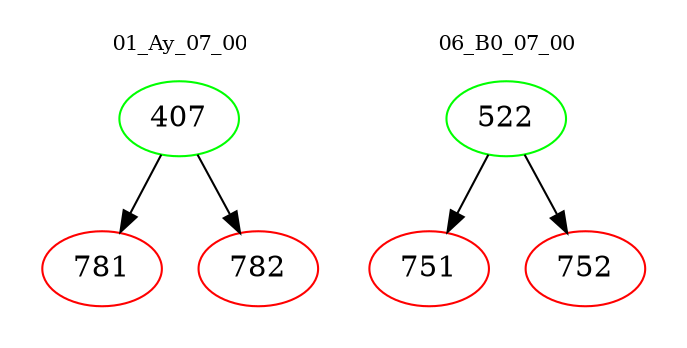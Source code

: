 digraph{
subgraph cluster_0 {
color = white
label = "01_Ay_07_00";
fontsize=10;
T0_407 [label="407", color="green"]
T0_407 -> T0_781 [color="black"]
T0_781 [label="781", color="red"]
T0_407 -> T0_782 [color="black"]
T0_782 [label="782", color="red"]
}
subgraph cluster_1 {
color = white
label = "06_B0_07_00";
fontsize=10;
T1_522 [label="522", color="green"]
T1_522 -> T1_751 [color="black"]
T1_751 [label="751", color="red"]
T1_522 -> T1_752 [color="black"]
T1_752 [label="752", color="red"]
}
}
